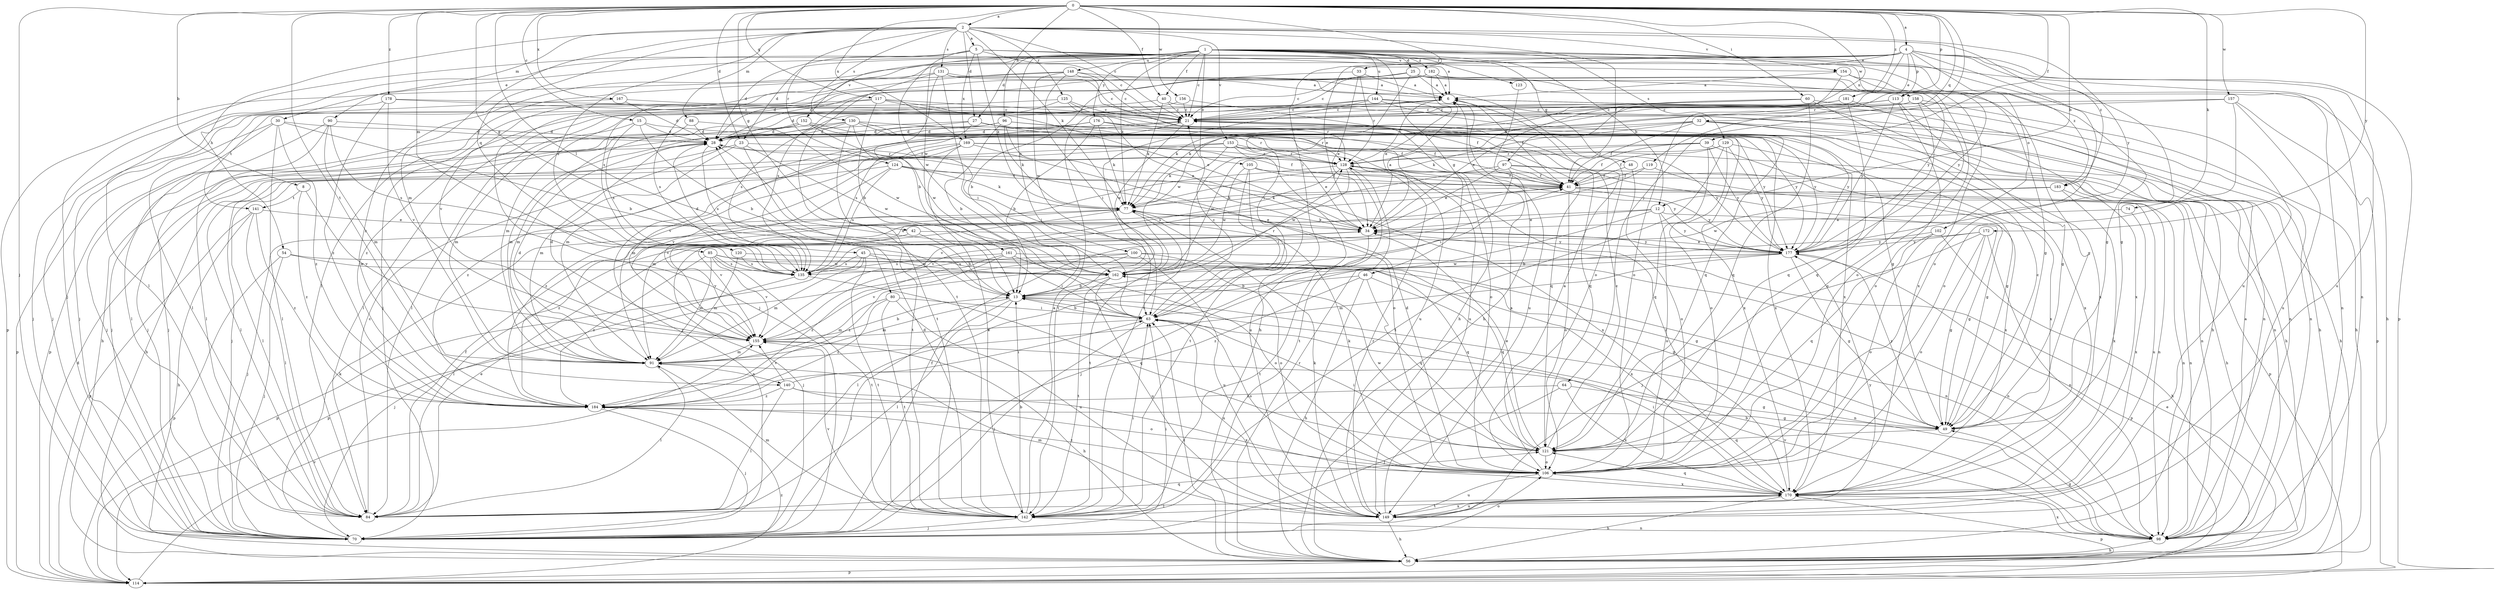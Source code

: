 strict digraph  {
0;
1;
2;
4;
5;
6;
8;
12;
13;
15;
21;
23;
25;
27;
28;
30;
32;
33;
34;
39;
40;
41;
42;
45;
46;
48;
49;
54;
56;
60;
63;
64;
70;
74;
77;
80;
84;
85;
88;
90;
91;
96;
97;
98;
100;
102;
105;
106;
113;
114;
117;
119;
120;
121;
123;
124;
125;
128;
129;
130;
131;
135;
140;
141;
142;
144;
148;
149;
152;
153;
154;
155;
156;
157;
158;
161;
162;
167;
169;
170;
172;
176;
177;
178;
181;
182;
183;
184;
0 -> 2  [label=a];
0 -> 4  [label=a];
0 -> 8  [label=b];
0 -> 12  [label=b];
0 -> 15  [label=c];
0 -> 23  [label=d];
0 -> 39  [label=f];
0 -> 40  [label=f];
0 -> 42  [label=g];
0 -> 45  [label=g];
0 -> 60  [label=i];
0 -> 63  [label=i];
0 -> 64  [label=j];
0 -> 70  [label=j];
0 -> 74  [label=k];
0 -> 80  [label=l];
0 -> 85  [label=m];
0 -> 96  [label=n];
0 -> 97  [label=n];
0 -> 113  [label=p];
0 -> 117  [label=q];
0 -> 119  [label=q];
0 -> 140  [label=t];
0 -> 156  [label=w];
0 -> 157  [label=w];
0 -> 167  [label=x];
0 -> 169  [label=x];
0 -> 172  [label=y];
0 -> 178  [label=z];
0 -> 181  [label=z];
1 -> 12  [label=b];
1 -> 21  [label=c];
1 -> 23  [label=d];
1 -> 25  [label=d];
1 -> 27  [label=d];
1 -> 30  [label=e];
1 -> 40  [label=f];
1 -> 46  [label=g];
1 -> 48  [label=g];
1 -> 49  [label=g];
1 -> 77  [label=k];
1 -> 84  [label=l];
1 -> 100  [label=o];
1 -> 102  [label=o];
1 -> 105  [label=o];
1 -> 123  [label=r];
1 -> 129  [label=s];
1 -> 144  [label=u];
1 -> 148  [label=u];
1 -> 149  [label=u];
1 -> 152  [label=v];
1 -> 158  [label=w];
1 -> 161  [label=w];
1 -> 176  [label=y];
1 -> 182  [label=z];
2 -> 5  [label=a];
2 -> 21  [label=c];
2 -> 27  [label=d];
2 -> 41  [label=f];
2 -> 54  [label=h];
2 -> 77  [label=k];
2 -> 88  [label=m];
2 -> 90  [label=m];
2 -> 91  [label=m];
2 -> 120  [label=q];
2 -> 124  [label=r];
2 -> 125  [label=r];
2 -> 130  [label=s];
2 -> 131  [label=s];
2 -> 135  [label=s];
2 -> 153  [label=v];
2 -> 154  [label=v];
2 -> 177  [label=y];
2 -> 183  [label=z];
4 -> 32  [label=e];
4 -> 33  [label=e];
4 -> 34  [label=e];
4 -> 49  [label=g];
4 -> 84  [label=l];
4 -> 106  [label=o];
4 -> 113  [label=p];
4 -> 114  [label=p];
4 -> 128  [label=r];
4 -> 135  [label=s];
4 -> 149  [label=u];
4 -> 183  [label=z];
4 -> 184  [label=z];
5 -> 6  [label=a];
5 -> 21  [label=c];
5 -> 28  [label=d];
5 -> 70  [label=j];
5 -> 77  [label=k];
5 -> 98  [label=n];
5 -> 154  [label=v];
5 -> 162  [label=w];
5 -> 169  [label=x];
6 -> 21  [label=c];
6 -> 41  [label=f];
6 -> 56  [label=h];
6 -> 128  [label=r];
6 -> 141  [label=t];
6 -> 149  [label=u];
8 -> 141  [label=t];
8 -> 155  [label=v];
8 -> 184  [label=z];
12 -> 34  [label=e];
12 -> 49  [label=g];
12 -> 70  [label=j];
12 -> 106  [label=o];
12 -> 177  [label=y];
12 -> 184  [label=z];
13 -> 63  [label=i];
13 -> 70  [label=j];
13 -> 84  [label=l];
13 -> 91  [label=m];
13 -> 98  [label=n];
13 -> 128  [label=r];
15 -> 13  [label=b];
15 -> 28  [label=d];
15 -> 91  [label=m];
15 -> 128  [label=r];
15 -> 135  [label=s];
21 -> 28  [label=d];
21 -> 56  [label=h];
21 -> 70  [label=j];
21 -> 162  [label=w];
21 -> 177  [label=y];
23 -> 56  [label=h];
23 -> 91  [label=m];
23 -> 128  [label=r];
23 -> 142  [label=t];
23 -> 162  [label=w];
25 -> 6  [label=a];
25 -> 21  [label=c];
25 -> 28  [label=d];
25 -> 49  [label=g];
25 -> 63  [label=i];
25 -> 106  [label=o];
25 -> 135  [label=s];
25 -> 177  [label=y];
27 -> 28  [label=d];
27 -> 41  [label=f];
27 -> 56  [label=h];
27 -> 135  [label=s];
27 -> 149  [label=u];
27 -> 177  [label=y];
28 -> 128  [label=r];
28 -> 135  [label=s];
30 -> 13  [label=b];
30 -> 28  [label=d];
30 -> 70  [label=j];
30 -> 84  [label=l];
30 -> 114  [label=p];
30 -> 184  [label=z];
32 -> 28  [label=d];
32 -> 41  [label=f];
32 -> 56  [label=h];
32 -> 77  [label=k];
32 -> 91  [label=m];
32 -> 98  [label=n];
32 -> 170  [label=x];
33 -> 6  [label=a];
33 -> 13  [label=b];
33 -> 34  [label=e];
33 -> 128  [label=r];
34 -> 6  [label=a];
34 -> 70  [label=j];
34 -> 77  [label=k];
34 -> 84  [label=l];
34 -> 142  [label=t];
34 -> 177  [label=y];
39 -> 41  [label=f];
39 -> 49  [label=g];
39 -> 121  [label=q];
39 -> 128  [label=r];
39 -> 162  [label=w];
39 -> 177  [label=y];
40 -> 21  [label=c];
40 -> 77  [label=k];
40 -> 98  [label=n];
40 -> 184  [label=z];
41 -> 77  [label=k];
41 -> 98  [label=n];
41 -> 106  [label=o];
41 -> 149  [label=u];
41 -> 155  [label=v];
41 -> 177  [label=y];
42 -> 13  [label=b];
42 -> 155  [label=v];
42 -> 177  [label=y];
45 -> 91  [label=m];
45 -> 114  [label=p];
45 -> 121  [label=q];
45 -> 135  [label=s];
45 -> 142  [label=t];
45 -> 162  [label=w];
46 -> 13  [label=b];
46 -> 49  [label=g];
46 -> 56  [label=h];
46 -> 121  [label=q];
46 -> 184  [label=z];
48 -> 41  [label=f];
48 -> 106  [label=o];
49 -> 21  [label=c];
49 -> 121  [label=q];
49 -> 177  [label=y];
54 -> 49  [label=g];
54 -> 70  [label=j];
54 -> 114  [label=p];
54 -> 162  [label=w];
56 -> 63  [label=i];
56 -> 114  [label=p];
56 -> 128  [label=r];
60 -> 21  [label=c];
60 -> 34  [label=e];
60 -> 77  [label=k];
60 -> 98  [label=n];
60 -> 121  [label=q];
60 -> 170  [label=x];
63 -> 13  [label=b];
63 -> 21  [label=c];
63 -> 28  [label=d];
63 -> 70  [label=j];
63 -> 106  [label=o];
63 -> 149  [label=u];
63 -> 155  [label=v];
64 -> 49  [label=g];
64 -> 70  [label=j];
64 -> 170  [label=x];
64 -> 184  [label=z];
70 -> 41  [label=f];
70 -> 63  [label=i];
70 -> 77  [label=k];
70 -> 106  [label=o];
74 -> 34  [label=e];
74 -> 170  [label=x];
77 -> 34  [label=e];
77 -> 70  [label=j];
77 -> 142  [label=t];
77 -> 155  [label=v];
80 -> 63  [label=i];
80 -> 91  [label=m];
80 -> 142  [label=t];
80 -> 149  [label=u];
80 -> 184  [label=z];
84 -> 21  [label=c];
84 -> 34  [label=e];
84 -> 41  [label=f];
84 -> 121  [label=q];
85 -> 91  [label=m];
85 -> 98  [label=n];
85 -> 135  [label=s];
85 -> 142  [label=t];
85 -> 155  [label=v];
85 -> 162  [label=w];
85 -> 184  [label=z];
88 -> 28  [label=d];
88 -> 70  [label=j];
88 -> 162  [label=w];
90 -> 28  [label=d];
90 -> 84  [label=l];
90 -> 91  [label=m];
90 -> 114  [label=p];
90 -> 135  [label=s];
91 -> 28  [label=d];
91 -> 84  [label=l];
91 -> 140  [label=n];
96 -> 13  [label=b];
96 -> 28  [label=d];
96 -> 34  [label=e];
96 -> 70  [label=j];
96 -> 77  [label=k];
96 -> 170  [label=x];
96 -> 177  [label=y];
97 -> 34  [label=e];
97 -> 41  [label=f];
97 -> 63  [label=i];
97 -> 114  [label=p];
97 -> 155  [label=v];
97 -> 170  [label=x];
98 -> 6  [label=a];
98 -> 13  [label=b];
98 -> 49  [label=g];
98 -> 56  [label=h];
98 -> 155  [label=v];
98 -> 170  [label=x];
100 -> 98  [label=n];
100 -> 106  [label=o];
100 -> 114  [label=p];
100 -> 135  [label=s];
100 -> 149  [label=u];
100 -> 184  [label=z];
102 -> 56  [label=h];
102 -> 106  [label=o];
102 -> 121  [label=q];
102 -> 177  [label=y];
105 -> 41  [label=f];
105 -> 56  [label=h];
105 -> 63  [label=i];
105 -> 142  [label=t];
105 -> 162  [label=w];
106 -> 6  [label=a];
106 -> 28  [label=d];
106 -> 77  [label=k];
106 -> 149  [label=u];
106 -> 170  [label=x];
106 -> 184  [label=z];
113 -> 21  [label=c];
113 -> 49  [label=g];
113 -> 84  [label=l];
113 -> 91  [label=m];
113 -> 106  [label=o];
113 -> 177  [label=y];
114 -> 28  [label=d];
114 -> 34  [label=e];
114 -> 155  [label=v];
114 -> 184  [label=z];
117 -> 13  [label=b];
117 -> 21  [label=c];
117 -> 34  [label=e];
117 -> 49  [label=g];
117 -> 70  [label=j];
117 -> 135  [label=s];
119 -> 41  [label=f];
119 -> 49  [label=g];
119 -> 91  [label=m];
120 -> 91  [label=m];
120 -> 135  [label=s];
120 -> 170  [label=x];
121 -> 21  [label=c];
121 -> 34  [label=e];
121 -> 63  [label=i];
121 -> 106  [label=o];
121 -> 162  [label=w];
123 -> 56  [label=h];
124 -> 41  [label=f];
124 -> 77  [label=k];
124 -> 84  [label=l];
124 -> 135  [label=s];
124 -> 155  [label=v];
124 -> 170  [label=x];
125 -> 21  [label=c];
125 -> 28  [label=d];
125 -> 56  [label=h];
125 -> 84  [label=l];
125 -> 128  [label=r];
128 -> 41  [label=f];
128 -> 98  [label=n];
128 -> 135  [label=s];
128 -> 142  [label=t];
128 -> 162  [label=w];
128 -> 177  [label=y];
128 -> 184  [label=z];
129 -> 41  [label=f];
129 -> 106  [label=o];
129 -> 128  [label=r];
129 -> 142  [label=t];
129 -> 170  [label=x];
129 -> 177  [label=y];
130 -> 28  [label=d];
130 -> 84  [label=l];
130 -> 91  [label=m];
130 -> 106  [label=o];
130 -> 121  [label=q];
130 -> 142  [label=t];
130 -> 162  [label=w];
130 -> 177  [label=y];
131 -> 6  [label=a];
131 -> 13  [label=b];
131 -> 21  [label=c];
131 -> 63  [label=i];
131 -> 106  [label=o];
131 -> 142  [label=t];
131 -> 155  [label=v];
135 -> 28  [label=d];
135 -> 70  [label=j];
135 -> 121  [label=q];
140 -> 63  [label=i];
140 -> 84  [label=l];
140 -> 106  [label=o];
140 -> 155  [label=v];
140 -> 170  [label=x];
140 -> 184  [label=z];
141 -> 34  [label=e];
141 -> 56  [label=h];
141 -> 84  [label=l];
141 -> 114  [label=p];
141 -> 184  [label=z];
142 -> 6  [label=a];
142 -> 13  [label=b];
142 -> 28  [label=d];
142 -> 63  [label=i];
142 -> 70  [label=j];
142 -> 91  [label=m];
142 -> 98  [label=n];
142 -> 155  [label=v];
144 -> 21  [label=c];
144 -> 56  [label=h];
144 -> 98  [label=n];
144 -> 121  [label=q];
144 -> 135  [label=s];
144 -> 142  [label=t];
148 -> 6  [label=a];
148 -> 21  [label=c];
148 -> 56  [label=h];
148 -> 63  [label=i];
148 -> 70  [label=j];
148 -> 114  [label=p];
148 -> 162  [label=w];
149 -> 6  [label=a];
149 -> 56  [label=h];
149 -> 77  [label=k];
149 -> 91  [label=m];
149 -> 128  [label=r];
149 -> 170  [label=x];
149 -> 177  [label=y];
152 -> 28  [label=d];
152 -> 41  [label=f];
152 -> 63  [label=i];
152 -> 70  [label=j];
152 -> 91  [label=m];
152 -> 149  [label=u];
153 -> 34  [label=e];
153 -> 70  [label=j];
153 -> 77  [label=k];
153 -> 98  [label=n];
153 -> 128  [label=r];
153 -> 149  [label=u];
153 -> 155  [label=v];
154 -> 6  [label=a];
154 -> 56  [label=h];
154 -> 106  [label=o];
154 -> 177  [label=y];
155 -> 13  [label=b];
155 -> 28  [label=d];
155 -> 56  [label=h];
155 -> 91  [label=m];
156 -> 21  [label=c];
156 -> 41  [label=f];
156 -> 84  [label=l];
157 -> 21  [label=c];
157 -> 106  [label=o];
157 -> 114  [label=p];
157 -> 142  [label=t];
157 -> 149  [label=u];
158 -> 21  [label=c];
158 -> 56  [label=h];
158 -> 77  [label=k];
158 -> 106  [label=o];
158 -> 121  [label=q];
161 -> 63  [label=i];
161 -> 106  [label=o];
161 -> 121  [label=q];
161 -> 135  [label=s];
161 -> 155  [label=v];
161 -> 184  [label=z];
162 -> 13  [label=b];
162 -> 142  [label=t];
162 -> 149  [label=u];
167 -> 21  [label=c];
167 -> 28  [label=d];
167 -> 70  [label=j];
169 -> 41  [label=f];
169 -> 84  [label=l];
169 -> 91  [label=m];
169 -> 106  [label=o];
169 -> 128  [label=r];
169 -> 142  [label=t];
169 -> 177  [label=y];
169 -> 184  [label=z];
170 -> 56  [label=h];
170 -> 63  [label=i];
170 -> 84  [label=l];
170 -> 114  [label=p];
170 -> 121  [label=q];
170 -> 128  [label=r];
170 -> 142  [label=t];
170 -> 149  [label=u];
172 -> 13  [label=b];
172 -> 49  [label=g];
172 -> 70  [label=j];
172 -> 98  [label=n];
172 -> 106  [label=o];
172 -> 177  [label=y];
176 -> 13  [label=b];
176 -> 28  [label=d];
176 -> 77  [label=k];
176 -> 121  [label=q];
176 -> 128  [label=r];
176 -> 155  [label=v];
176 -> 170  [label=x];
177 -> 34  [label=e];
177 -> 49  [label=g];
177 -> 84  [label=l];
177 -> 91  [label=m];
177 -> 114  [label=p];
177 -> 162  [label=w];
178 -> 21  [label=c];
178 -> 70  [label=j];
178 -> 155  [label=v];
178 -> 170  [label=x];
178 -> 184  [label=z];
181 -> 21  [label=c];
181 -> 121  [label=q];
181 -> 162  [label=w];
181 -> 170  [label=x];
182 -> 6  [label=a];
182 -> 21  [label=c];
182 -> 28  [label=d];
182 -> 34  [label=e];
182 -> 49  [label=g];
182 -> 70  [label=j];
182 -> 98  [label=n];
182 -> 170  [label=x];
183 -> 77  [label=k];
183 -> 98  [label=n];
183 -> 162  [label=w];
183 -> 170  [label=x];
184 -> 49  [label=g];
184 -> 70  [label=j];
}
